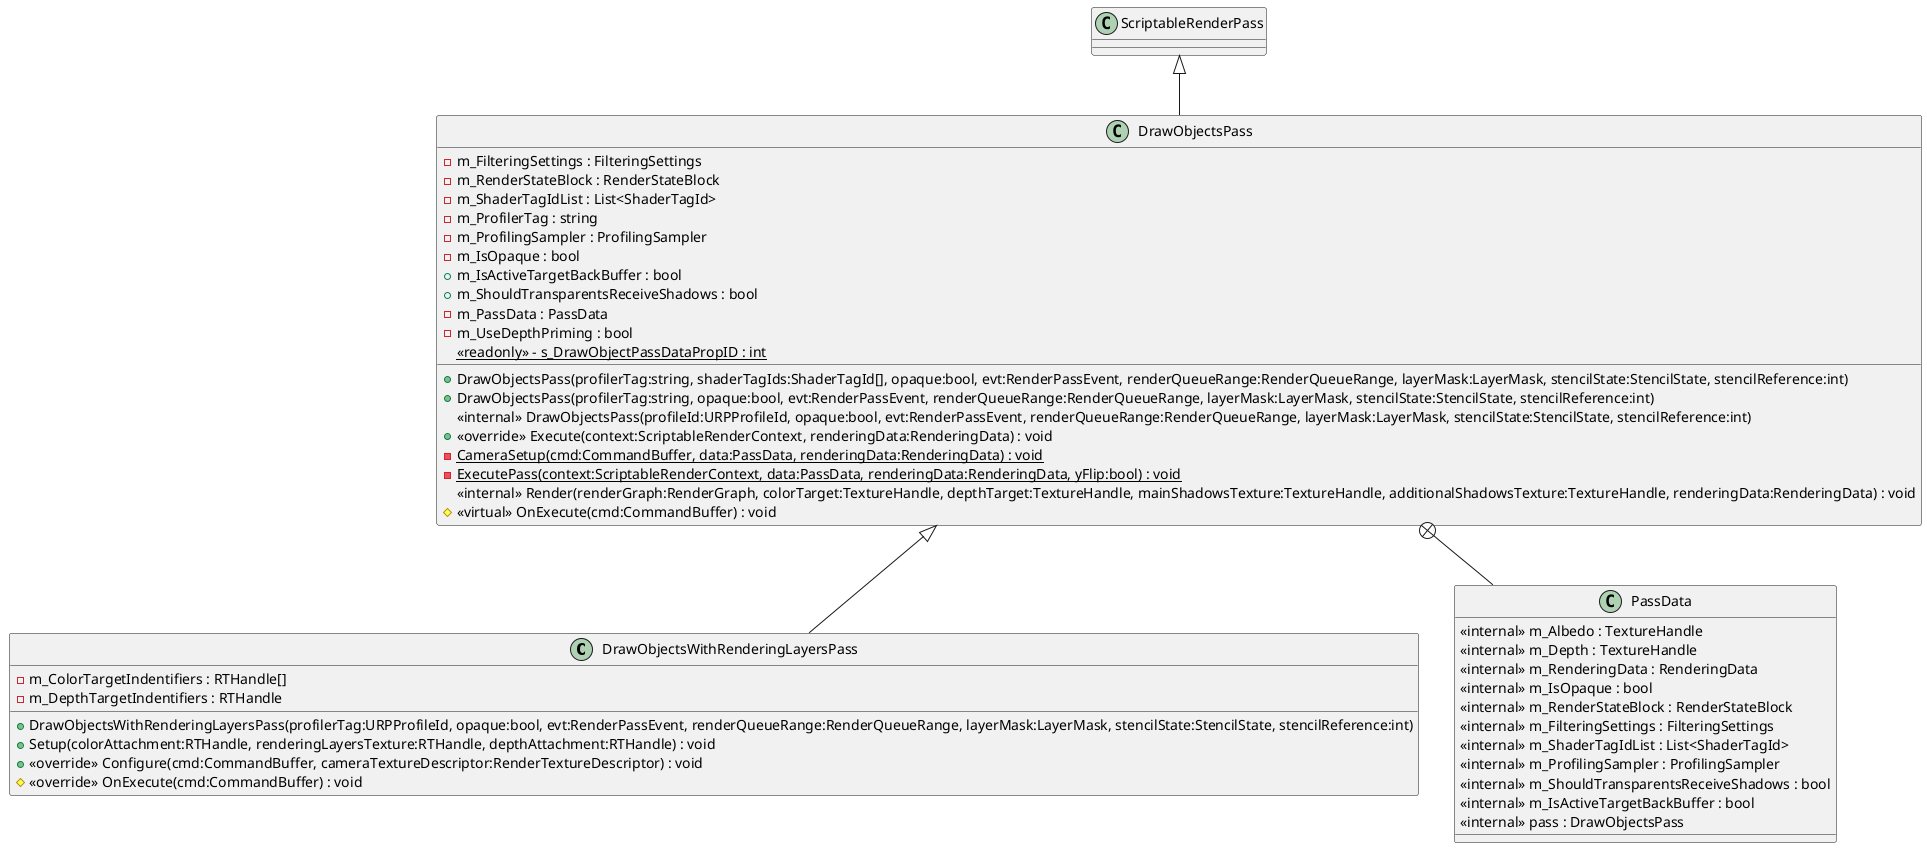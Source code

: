 @startuml
class DrawObjectsWithRenderingLayersPass {
    - m_ColorTargetIndentifiers : RTHandle[]
    - m_DepthTargetIndentifiers : RTHandle
    + DrawObjectsWithRenderingLayersPass(profilerTag:URPProfileId, opaque:bool, evt:RenderPassEvent, renderQueueRange:RenderQueueRange, layerMask:LayerMask, stencilState:StencilState, stencilReference:int)
    + Setup(colorAttachment:RTHandle, renderingLayersTexture:RTHandle, depthAttachment:RTHandle) : void
    + <<override>> Configure(cmd:CommandBuffer, cameraTextureDescriptor:RenderTextureDescriptor) : void
    # <<override>> OnExecute(cmd:CommandBuffer) : void
}
class DrawObjectsPass {
    - m_FilteringSettings : FilteringSettings
    - m_RenderStateBlock : RenderStateBlock
    - m_ShaderTagIdList : List<ShaderTagId>
    - m_ProfilerTag : string
    - m_ProfilingSampler : ProfilingSampler
    - m_IsOpaque : bool
    + m_IsActiveTargetBackBuffer : bool
    + m_ShouldTransparentsReceiveShadows : bool
    - m_PassData : PassData
    - m_UseDepthPriming : bool
    {static} <<readonly>> - s_DrawObjectPassDataPropID : int
    + DrawObjectsPass(profilerTag:string, shaderTagIds:ShaderTagId[], opaque:bool, evt:RenderPassEvent, renderQueueRange:RenderQueueRange, layerMask:LayerMask, stencilState:StencilState, stencilReference:int)
    + DrawObjectsPass(profilerTag:string, opaque:bool, evt:RenderPassEvent, renderQueueRange:RenderQueueRange, layerMask:LayerMask, stencilState:StencilState, stencilReference:int)
    <<internal>> DrawObjectsPass(profileId:URPProfileId, opaque:bool, evt:RenderPassEvent, renderQueueRange:RenderQueueRange, layerMask:LayerMask, stencilState:StencilState, stencilReference:int)
    + <<override>> Execute(context:ScriptableRenderContext, renderingData:RenderingData) : void
    - {static} CameraSetup(cmd:CommandBuffer, data:PassData, renderingData:RenderingData) : void
    - {static} ExecutePass(context:ScriptableRenderContext, data:PassData, renderingData:RenderingData, yFlip:bool) : void
    <<internal>> Render(renderGraph:RenderGraph, colorTarget:TextureHandle, depthTarget:TextureHandle, mainShadowsTexture:TextureHandle, additionalShadowsTexture:TextureHandle, renderingData:RenderingData) : void
    # <<virtual>> OnExecute(cmd:CommandBuffer) : void
}
class PassData {
    <<internal>> m_Albedo : TextureHandle
    <<internal>> m_Depth : TextureHandle
    <<internal>> m_RenderingData : RenderingData
    <<internal>> m_IsOpaque : bool
    <<internal>> m_RenderStateBlock : RenderStateBlock
    <<internal>> m_FilteringSettings : FilteringSettings
    <<internal>> m_ShaderTagIdList : List<ShaderTagId>
    <<internal>> m_ProfilingSampler : ProfilingSampler
    <<internal>> m_ShouldTransparentsReceiveShadows : bool
    <<internal>> m_IsActiveTargetBackBuffer : bool
    <<internal>> pass : DrawObjectsPass
}
DrawObjectsPass <|-- DrawObjectsWithRenderingLayersPass
ScriptableRenderPass <|-- DrawObjectsPass
DrawObjectsPass +-- PassData
@enduml
